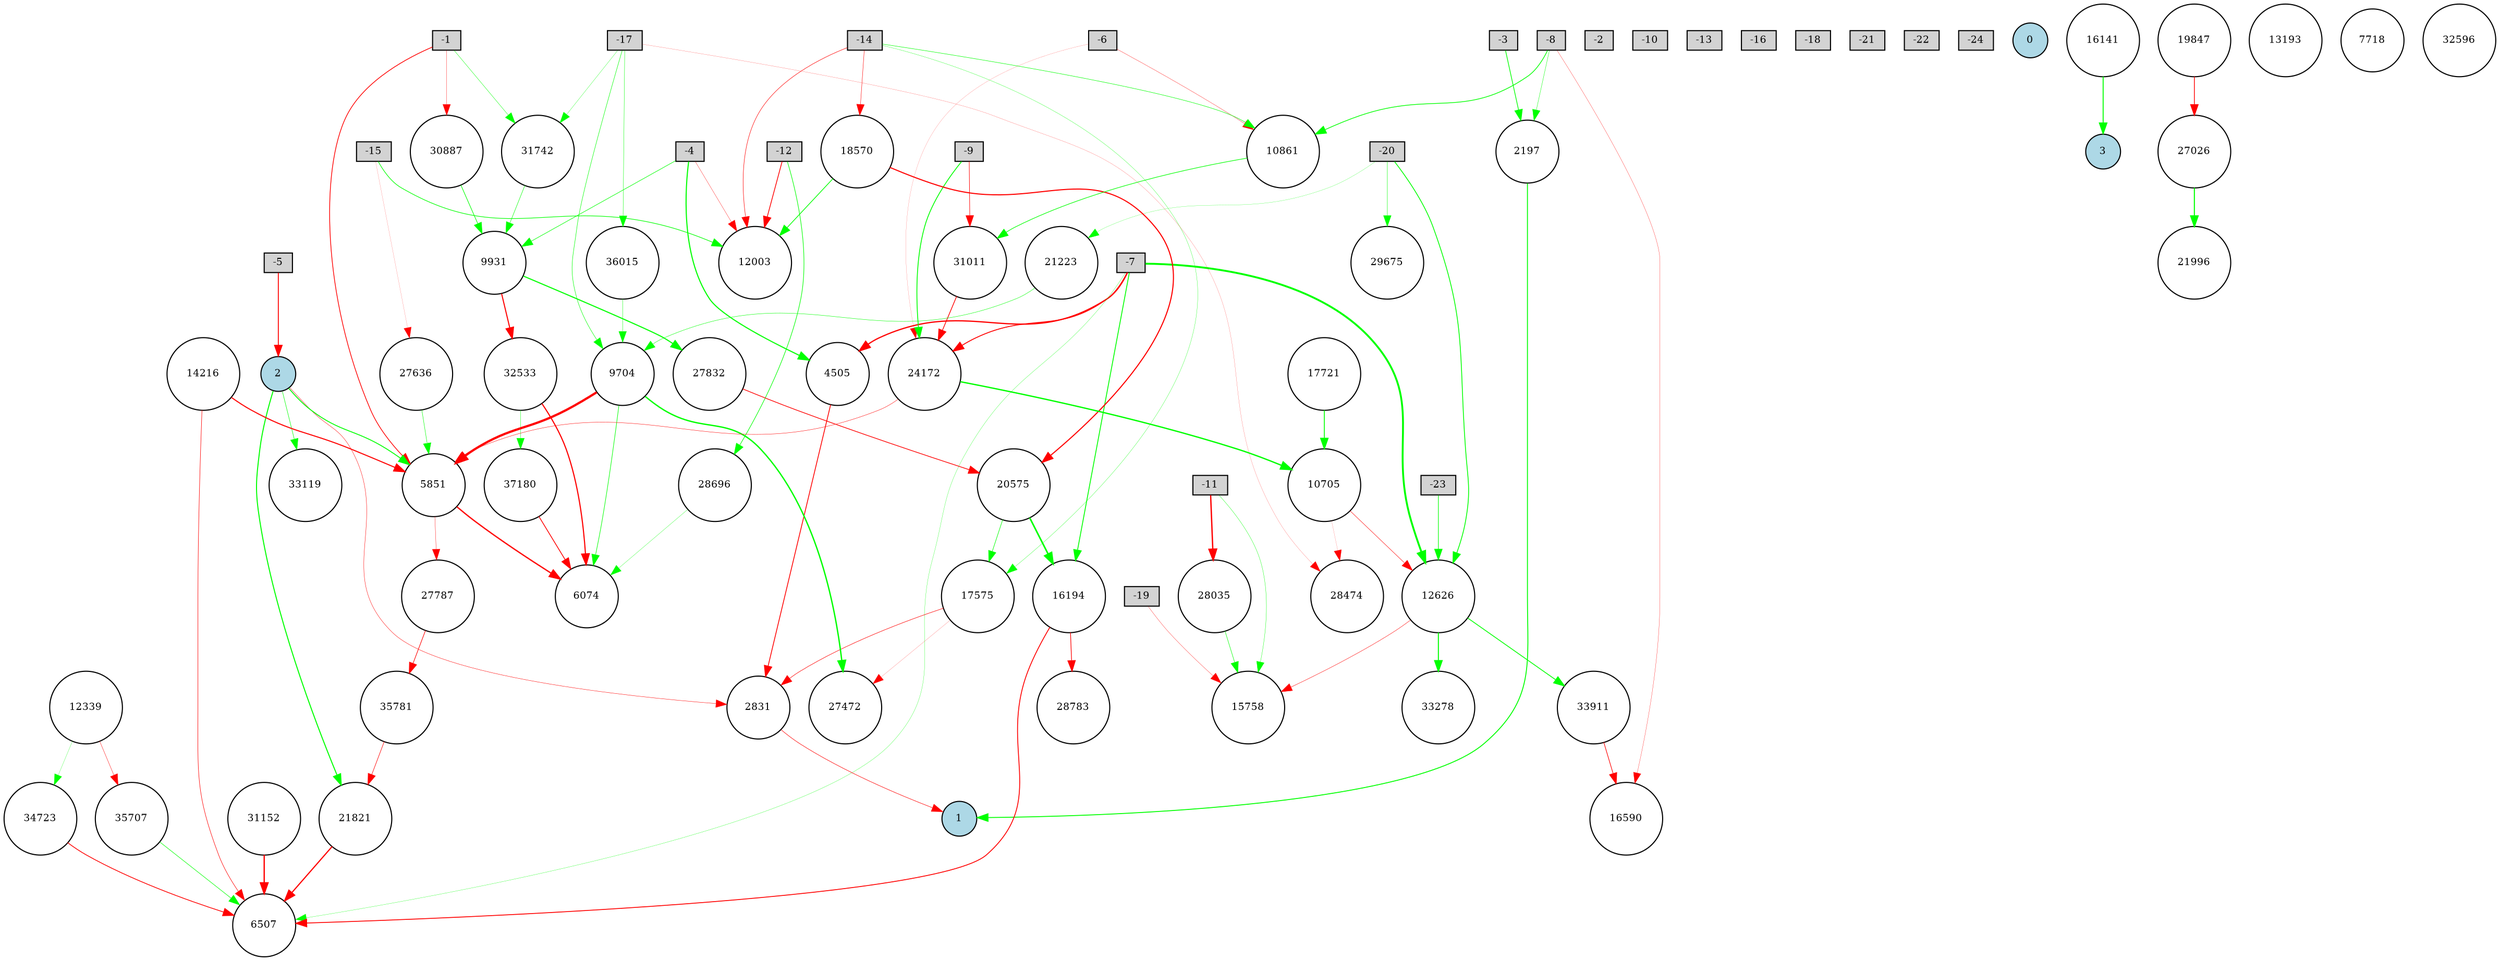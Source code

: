 digraph {
	node [fontsize=9 height=0.2 shape=circle width=0.2]
	-1 [fillcolor=lightgray shape=box style=filled]
	-2 [fillcolor=lightgray shape=box style=filled]
	-3 [fillcolor=lightgray shape=box style=filled]
	-4 [fillcolor=lightgray shape=box style=filled]
	-5 [fillcolor=lightgray shape=box style=filled]
	-6 [fillcolor=lightgray shape=box style=filled]
	-7 [fillcolor=lightgray shape=box style=filled]
	-8 [fillcolor=lightgray shape=box style=filled]
	-9 [fillcolor=lightgray shape=box style=filled]
	-10 [fillcolor=lightgray shape=box style=filled]
	-11 [fillcolor=lightgray shape=box style=filled]
	-12 [fillcolor=lightgray shape=box style=filled]
	-13 [fillcolor=lightgray shape=box style=filled]
	-14 [fillcolor=lightgray shape=box style=filled]
	-15 [fillcolor=lightgray shape=box style=filled]
	-16 [fillcolor=lightgray shape=box style=filled]
	-17 [fillcolor=lightgray shape=box style=filled]
	-18 [fillcolor=lightgray shape=box style=filled]
	-19 [fillcolor=lightgray shape=box style=filled]
	-20 [fillcolor=lightgray shape=box style=filled]
	-21 [fillcolor=lightgray shape=box style=filled]
	-22 [fillcolor=lightgray shape=box style=filled]
	-23 [fillcolor=lightgray shape=box style=filled]
	-24 [fillcolor=lightgray shape=box style=filled]
	0 [fillcolor=lightblue style=filled]
	1 [fillcolor=lightblue style=filled]
	2 [fillcolor=lightblue style=filled]
	3 [fillcolor=lightblue style=filled]
	28035 [fillcolor=white style=filled]
	33278 [fillcolor=white style=filled]
	19847 [fillcolor=white style=filled]
	14216 [fillcolor=white style=filled]
	13193 [fillcolor=white style=filled]
	18570 [fillcolor=white style=filled]
	27787 [fillcolor=white style=filled]
	16141 [fillcolor=white style=filled]
	15758 [fillcolor=white style=filled]
	2831 [fillcolor=white style=filled]
	27026 [fillcolor=white style=filled]
	2197 [fillcolor=white style=filled]
	32533 [fillcolor=white style=filled]
	28696 [fillcolor=white style=filled]
	4505 [fillcolor=white style=filled]
	31011 [fillcolor=white style=filled]
	34723 [fillcolor=white style=filled]
	7718 [fillcolor=white style=filled]
	17575 [fillcolor=white style=filled]
	30887 [fillcolor=white style=filled]
	36015 [fillcolor=white style=filled]
	31152 [fillcolor=white style=filled]
	12339 [fillcolor=white style=filled]
	27832 [fillcolor=white style=filled]
	17721 [fillcolor=white style=filled]
	28474 [fillcolor=white style=filled]
	6074 [fillcolor=white style=filled]
	37180 [fillcolor=white style=filled]
	21821 [fillcolor=white style=filled]
	16194 [fillcolor=white style=filled]
	35781 [fillcolor=white style=filled]
	9931 [fillcolor=white style=filled]
	16590 [fillcolor=white style=filled]
	27472 [fillcolor=white style=filled]
	10705 [fillcolor=white style=filled]
	12626 [fillcolor=white style=filled]
	32596 [fillcolor=white style=filled]
	5851 [fillcolor=white style=filled]
	20575 [fillcolor=white style=filled]
	33119 [fillcolor=white style=filled]
	12003 [fillcolor=white style=filled]
	21223 [fillcolor=white style=filled]
	9704 [fillcolor=white style=filled]
	29675 [fillcolor=white style=filled]
	24172 [fillcolor=white style=filled]
	6507 [fillcolor=white style=filled]
	21996 [fillcolor=white style=filled]
	10861 [fillcolor=white style=filled]
	28783 [fillcolor=white style=filled]
	27636 [fillcolor=white style=filled]
	33911 [fillcolor=white style=filled]
	35707 [fillcolor=white style=filled]
	31742 [fillcolor=white style=filled]
	12626 -> 33911 [color=green penwidth=0.7196616320354327 style=solid]
	-7 -> 6507 [color=green penwidth=0.19467449908553242 style=solid]
	-4 -> 12003 [color=red penwidth=0.23738314420253223 style=solid]
	2831 -> 1 [color=red penwidth=0.40832076076017 style=solid]
	36015 -> 9704 [color=green penwidth=0.2917755027532782 style=solid]
	9931 -> 32533 [color=red penwidth=0.9706457742415823 style=solid]
	-7 -> 16194 [color=green penwidth=0.7812873482766414 style=solid]
	9704 -> 6074 [color=green penwidth=0.49096223157996155 style=solid]
	-17 -> 28474 [color=red penwidth=0.12311751409587261 style=solid]
	-14 -> 12003 [color=red penwidth=0.39773857588280426 style=solid]
	-8 -> 2197 [color=green penwidth=0.29758796556833667 style=solid]
	-7 -> 4505 [color=red penwidth=1.1243947648896069 style=solid]
	12339 -> 34723 [color=green penwidth=0.18447721318980964 style=solid]
	10705 -> 12626 [color=red penwidth=0.35646877463335214 style=solid]
	31152 -> 6507 [color=red penwidth=1.1858502492415781 style=solid]
	17575 -> 2831 [color=red penwidth=0.4083136572738665 style=solid]
	-12 -> 28696 [color=green penwidth=0.5293917152195027 style=solid]
	-19 -> 15758 [color=red penwidth=0.21555159104961202 style=solid]
	16194 -> 6507 [color=red penwidth=0.796096764382323 style=solid]
	-7 -> 24172 [color=red penwidth=0.8230808876485887 style=solid]
	-11 -> 28035 [color=red penwidth=1.2204192492038373 style=solid]
	24172 -> 10705 [color=green penwidth=1.2028139719553617 style=solid]
	35707 -> 6507 [color=green penwidth=0.439626291389984 style=solid]
	-20 -> 29675 [color=green penwidth=0.3348064923516436 style=solid]
	37180 -> 6074 [color=red penwidth=0.7208687770647587 style=solid]
	9704 -> 27472 [color=green penwidth=1.2212778512403268 style=solid]
	35781 -> 21821 [color=red penwidth=0.4396771496142192 style=solid]
	-11 -> 15758 [color=green penwidth=0.2622125800231542 style=solid]
	31742 -> 9931 [color=green penwidth=0.3849212092780002 style=solid]
	2 -> 21821 [color=green penwidth=0.9305358372580764 style=solid]
	32533 -> 6074 [color=red penwidth=1.0401657794233914 style=solid]
	10861 -> 31011 [color=green penwidth=0.5521599541725276 style=solid]
	-17 -> 31742 [color=green penwidth=0.20896166760257706 style=solid]
	28696 -> 6074 [color=green penwidth=0.20556361676931145 style=solid]
	33911 -> 16590 [color=red penwidth=0.558134098972238 style=solid]
	9931 -> 27832 [color=green penwidth=0.9927890712001197 style=solid]
	-14 -> 18570 [color=red penwidth=0.33853130755663463 style=solid]
	2 -> 5851 [color=green penwidth=0.8043863300247032 style=solid]
	27787 -> 35781 [color=red penwidth=0.5378015614476024 style=solid]
	18570 -> 20575 [color=red penwidth=0.9888694717793536 style=solid]
	-14 -> 10861 [color=green penwidth=0.38794493962420884 style=solid]
	20575 -> 17575 [color=green penwidth=0.46408042330784405 style=solid]
	-12 -> 12003 [color=red penwidth=0.7016356304399297 style=solid]
	2 -> 33119 [color=green penwidth=0.4132707127148071 style=solid]
	-6 -> 24172 [color=red penwidth=0.10071014537700539 style=solid]
	34723 -> 6507 [color=red penwidth=0.6920627623867597 style=solid]
	-4 -> 9931 [color=green penwidth=0.45681122753043435 style=solid]
	10705 -> 28474 [color=red penwidth=0.10417362154779293 style=solid]
	9704 -> 5851 [color=red penwidth=2.055534757414301 style=solid]
	-6 -> 10861 [color=red penwidth=0.22859839973324592 style=solid]
	28035 -> 15758 [color=green penwidth=0.39954319396494586 style=solid]
	-14 -> 17575 [color=green penwidth=0.21071198935687285 style=solid]
	5851 -> 6074 [color=red penwidth=1.1817068596677176 style=solid]
	24172 -> 5851 [color=red penwidth=0.3089745563476819 style=solid]
	16141 -> 3 [color=green penwidth=0.8820977588678656 style=solid]
	2197 -> 1 [color=green penwidth=0.8339364236111979 style=solid]
	32533 -> 37180 [color=green penwidth=0.2912679825592037 style=solid]
	12339 -> 35707 [color=red penwidth=0.2950350446547354 style=solid]
	-3 -> 2197 [color=green penwidth=0.6468314769644042 style=solid]
	4505 -> 2831 [color=red penwidth=0.7416041459351568 style=solid]
	-23 -> 12626 [color=green penwidth=0.5671123278510461 style=solid]
	14216 -> 5851 [color=red penwidth=0.9683660287852822 style=solid]
	21223 -> 9704 [color=green penwidth=0.3303157414525574 style=solid]
	27026 -> 21996 [color=green penwidth=0.9750659659265981 style=solid]
	-1 -> 5851 [color=red penwidth=0.6706836953678638 style=solid]
	-1 -> 31742 [color=green penwidth=0.30383818151212294 style=solid]
	12626 -> 15758 [color=red penwidth=0.3141187510618536 style=solid]
	-17 -> 36015 [color=green penwidth=0.30439572143595306 style=solid]
	-9 -> 31011 [color=red penwidth=0.4697941211954133 style=solid]
	17721 -> 10705 [color=green penwidth=0.7912538947547718 style=solid]
	-17 -> 9704 [color=green penwidth=0.3913931711994387 style=solid]
	19847 -> 27026 [color=red penwidth=0.6950311152978484 style=solid]
	16194 -> 28783 [color=red penwidth=0.6195683521610068 style=solid]
	-15 -> 27636 [color=red penwidth=0.10144448689168911 style=solid]
	21821 -> 6507 [color=red penwidth=1.0855121202232536 style=solid]
	-4 -> 4505 [color=green penwidth=0.9927618267302728 style=solid]
	27636 -> 5851 [color=green penwidth=0.3676845962138905 style=solid]
	-8 -> 10861 [color=green penwidth=0.6533630419071496 style=solid]
	-9 -> 24172 [color=green penwidth=0.7668646064354419 style=solid]
	31011 -> 24172 [color=red penwidth=0.6710229890536472 style=solid]
	-8 -> 16590 [color=red penwidth=0.20715714711936695 style=solid]
	-7 -> 12626 [color=green penwidth=1.7289944694716377 style=solid]
	18570 -> 12003 [color=green penwidth=0.6588921728620419 style=solid]
	-20 -> 21223 [color=green penwidth=0.14886172727424019 style=solid]
	-20 -> 12626 [color=green penwidth=0.7312731880230097 style=solid]
	-15 -> 12003 [color=green penwidth=0.5688745989485017 style=solid]
	17575 -> 27472 [color=red penwidth=0.117805977361749 style=solid]
	20575 -> 16194 [color=green penwidth=1.427879223088583 style=solid]
	2 -> 2831 [color=red penwidth=0.3068330413983621 style=solid]
	30887 -> 9931 [color=green penwidth=0.5406280658666845 style=solid]
	-5 -> 2 [color=red penwidth=0.8474304783160286 style=solid]
	12626 -> 33278 [color=green penwidth=0.9320389460260575 style=solid]
	-1 -> 30887 [color=red penwidth=0.23354009292477304 style=solid]
	14216 -> 6507 [color=red penwidth=0.4277312296913742 style=solid]
	27832 -> 20575 [color=red penwidth=0.6481874963067021 style=solid]
	5851 -> 27787 [color=red penwidth=0.2562961954562335 style=solid]
}
